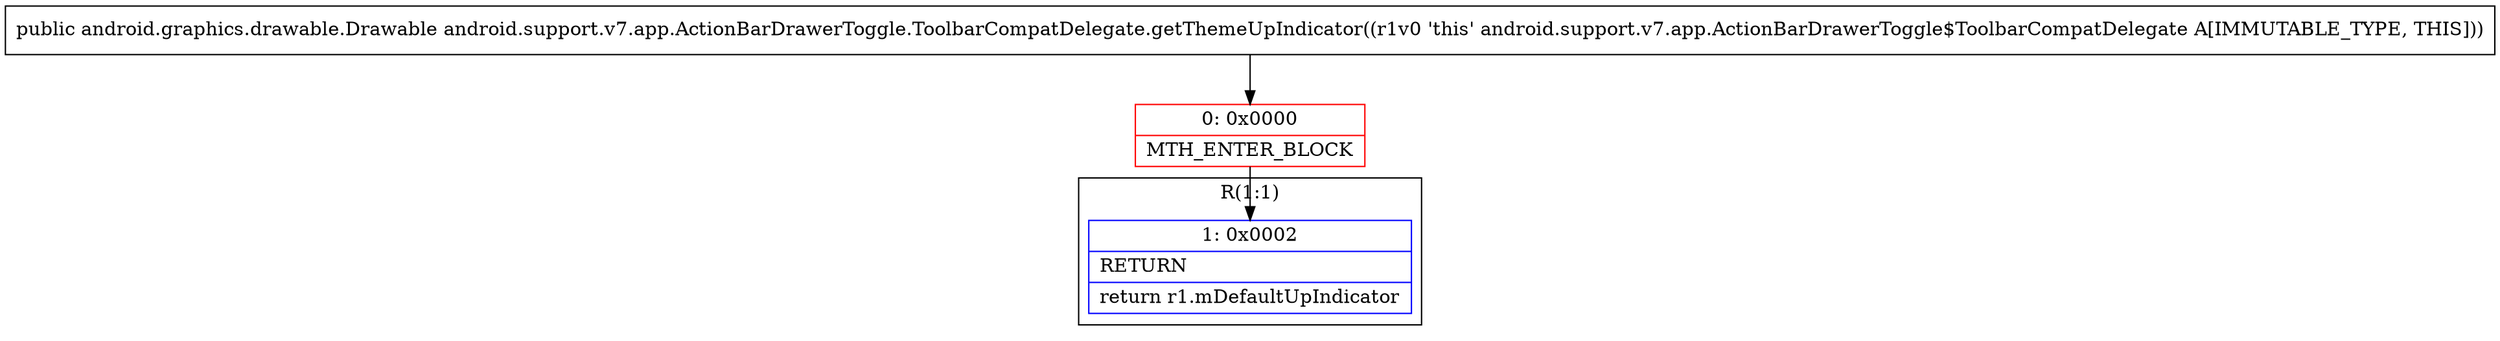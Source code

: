digraph "CFG forandroid.support.v7.app.ActionBarDrawerToggle.ToolbarCompatDelegate.getThemeUpIndicator()Landroid\/graphics\/drawable\/Drawable;" {
subgraph cluster_Region_1919756631 {
label = "R(1:1)";
node [shape=record,color=blue];
Node_1 [shape=record,label="{1\:\ 0x0002|RETURN\l|return r1.mDefaultUpIndicator\l}"];
}
Node_0 [shape=record,color=red,label="{0\:\ 0x0000|MTH_ENTER_BLOCK\l}"];
MethodNode[shape=record,label="{public android.graphics.drawable.Drawable android.support.v7.app.ActionBarDrawerToggle.ToolbarCompatDelegate.getThemeUpIndicator((r1v0 'this' android.support.v7.app.ActionBarDrawerToggle$ToolbarCompatDelegate A[IMMUTABLE_TYPE, THIS])) }"];
MethodNode -> Node_0;
Node_0 -> Node_1;
}

